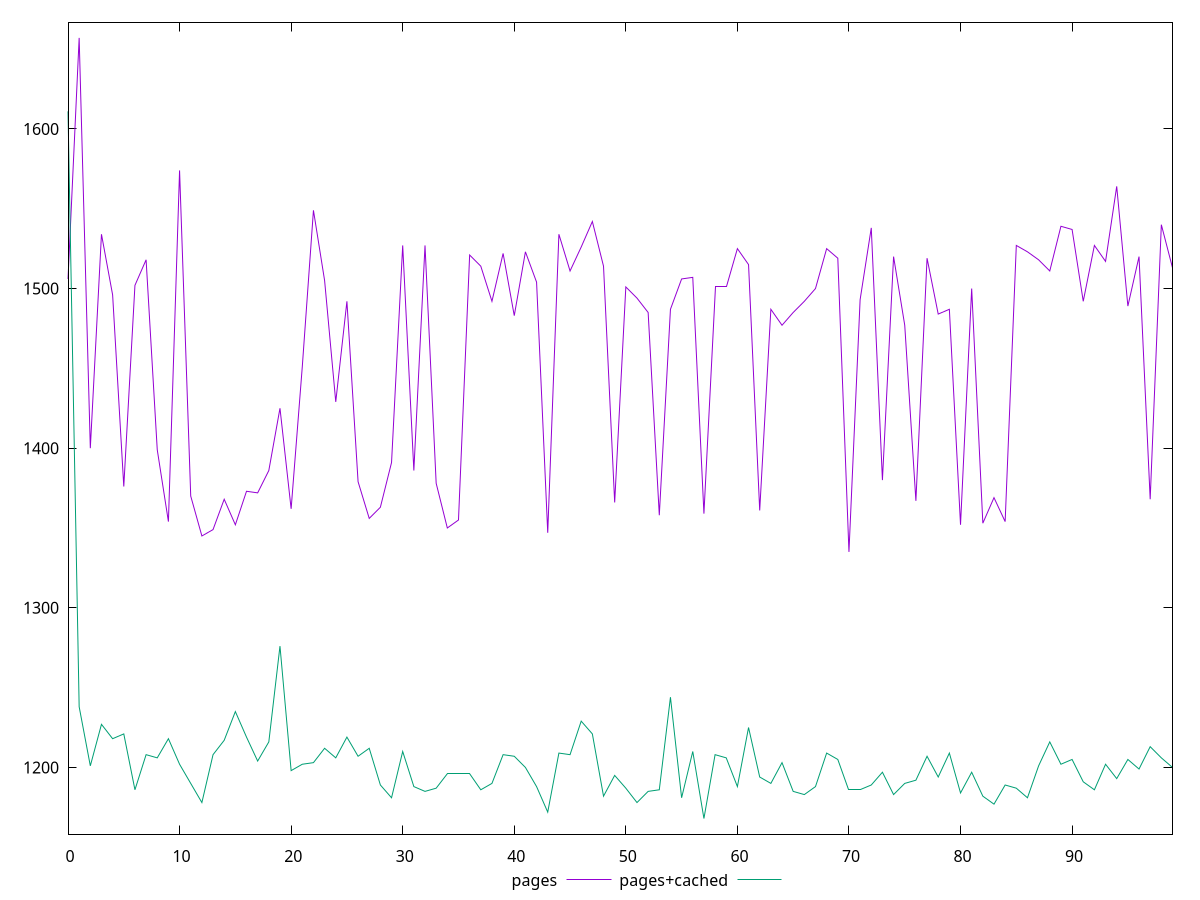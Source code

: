 reset

$pages <<EOF
0 1506
1 1657
2 1400
3 1534
4 1496
5 1376
6 1502
7 1518
8 1399
9 1354
10 1574
11 1370
12 1345
13 1349
14 1368
15 1352
16 1373
17 1372
18 1386
19 1425
20 1362
21 1451
22 1549
23 1505
24 1429
25 1492
26 1379
27 1356
28 1363
29 1391
30 1527
31 1386
32 1527
33 1378
34 1350
35 1355
36 1521
37 1514
38 1492
39 1522
40 1483
41 1523
42 1504
43 1347
44 1534
45 1511
46 1526
47 1542
48 1514
49 1366
50 1501
51 1494
52 1485
53 1358
54 1487
55 1506
56 1507
57 1359
58 1501
59 1501
60 1525
61 1515
62 1361
63 1487
64 1477
65 1485
66 1492
67 1500
68 1525
69 1519
70 1335
71 1493
72 1538
73 1380
74 1520
75 1477
76 1367
77 1519
78 1484
79 1487
80 1352
81 1500
82 1353
83 1369
84 1354
85 1527
86 1523
87 1518
88 1511
89 1539
90 1537
91 1492
92 1527
93 1517
94 1564
95 1489
96 1520
97 1368
98 1540
99 1513
EOF

$pagesCached <<EOF
0 1611
1 1238
2 1201
3 1227
4 1218
5 1221
6 1186
7 1208
8 1206
9 1218
10 1202
11 1190
12 1178
13 1208
14 1217
15 1235
16 1219
17 1204
18 1216
19 1276
20 1198
21 1202
22 1203
23 1212
24 1206
25 1219
26 1207
27 1212
28 1189
29 1181
30 1210
31 1188
32 1185
33 1187
34 1196
35 1196
36 1196
37 1186
38 1190
39 1208
40 1207
41 1200
42 1188
43 1172
44 1209
45 1208
46 1229
47 1221
48 1182
49 1195
50 1187
51 1178
52 1185
53 1186
54 1244
55 1181
56 1210
57 1168
58 1208
59 1206
60 1188
61 1225
62 1194
63 1190
64 1203
65 1185
66 1183
67 1188
68 1209
69 1205
70 1186
71 1186
72 1189
73 1197
74 1183
75 1190
76 1192
77 1207
78 1194
79 1209
80 1184
81 1197
82 1182
83 1177
84 1189
85 1187
86 1181
87 1201
88 1216
89 1202
90 1205
91 1191
92 1186
93 1202
94 1193
95 1205
96 1199
97 1213
98 1206
99 1200
EOF

set key outside below
set xrange [0:99]
set yrange [1158.22:1666.78]
set trange [1158.22:1666.78]
set terminal svg size 640, 520 enhanced background rgb 'white'
set output "report_00026_2021-02-22T21:38:55.199Z/render-blocking-resources/comparison/line/0_vs_1.svg"

plot $pages title "pages" with line, \
     $pagesCached title "pages+cached" with line

reset
